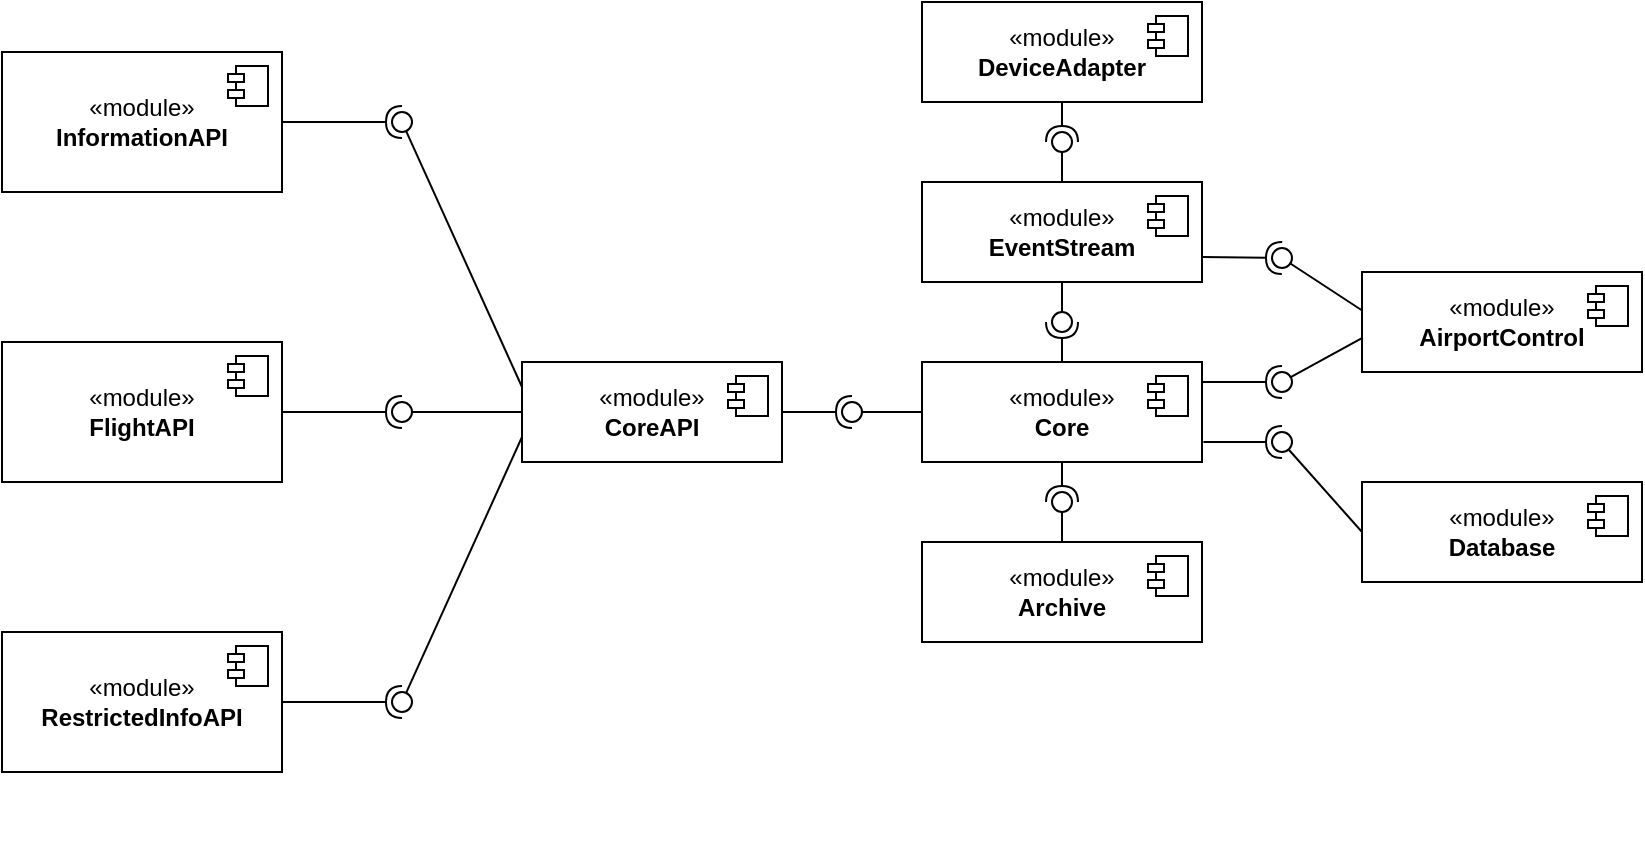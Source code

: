 <mxfile version="23.1.6" type="github">
  <diagram name="Page-1" id="HcmS3u_ktw_YCwsRuwHg">
    <mxGraphModel dx="1134" dy="821" grid="1" gridSize="10" guides="1" tooltips="1" connect="1" arrows="1" fold="1" page="1" pageScale="1" pageWidth="827" pageHeight="1169" math="0" shadow="0">
      <root>
        <mxCell id="0" />
        <mxCell id="1" parent="0" />
        <mxCell id="WJw3mbz3F_eYc_uWYeea-5" value="«module»&lt;br&gt;&lt;b&gt;InformationAPI&lt;/b&gt;" style="html=1;dropTarget=0;whiteSpace=wrap;" parent="1" vertex="1">
          <mxGeometry x="80" y="65" width="140" height="70" as="geometry" />
        </mxCell>
        <mxCell id="WJw3mbz3F_eYc_uWYeea-6" value="" style="shape=module;jettyWidth=8;jettyHeight=4;" parent="WJw3mbz3F_eYc_uWYeea-5" vertex="1">
          <mxGeometry x="1" width="20" height="20" relative="1" as="geometry">
            <mxPoint x="-27" y="7" as="offset" />
          </mxGeometry>
        </mxCell>
        <mxCell id="WJw3mbz3F_eYc_uWYeea-7" value="«module»&lt;br&gt;&lt;b&gt;FlightAPI&lt;/b&gt;" style="html=1;dropTarget=0;whiteSpace=wrap;" parent="1" vertex="1">
          <mxGeometry x="80" y="210" width="140" height="70" as="geometry" />
        </mxCell>
        <mxCell id="WJw3mbz3F_eYc_uWYeea-8" value="" style="shape=module;jettyWidth=8;jettyHeight=4;" parent="WJw3mbz3F_eYc_uWYeea-7" vertex="1">
          <mxGeometry x="1" width="20" height="20" relative="1" as="geometry">
            <mxPoint x="-27" y="7" as="offset" />
          </mxGeometry>
        </mxCell>
        <mxCell id="WJw3mbz3F_eYc_uWYeea-9" value="«module»&lt;br&gt;&lt;b&gt;RestrictedInfoAPI&lt;/b&gt;" style="html=1;dropTarget=0;whiteSpace=wrap;" parent="1" vertex="1">
          <mxGeometry x="80" y="355" width="140" height="70" as="geometry" />
        </mxCell>
        <mxCell id="WJw3mbz3F_eYc_uWYeea-10" value="" style="shape=module;jettyWidth=8;jettyHeight=4;" parent="WJw3mbz3F_eYc_uWYeea-9" vertex="1">
          <mxGeometry x="1" width="20" height="20" relative="1" as="geometry">
            <mxPoint x="-27" y="7" as="offset" />
          </mxGeometry>
        </mxCell>
        <mxCell id="WJw3mbz3F_eYc_uWYeea-11" value="«module»&lt;br&gt;&lt;b&gt;Core&lt;/b&gt;" style="html=1;dropTarget=0;whiteSpace=wrap;" parent="1" vertex="1">
          <mxGeometry x="540" y="220" width="140" height="50" as="geometry" />
        </mxCell>
        <mxCell id="WJw3mbz3F_eYc_uWYeea-12" value="" style="shape=module;jettyWidth=8;jettyHeight=4;" parent="WJw3mbz3F_eYc_uWYeea-11" vertex="1">
          <mxGeometry x="1" width="20" height="20" relative="1" as="geometry">
            <mxPoint x="-27" y="7" as="offset" />
          </mxGeometry>
        </mxCell>
        <mxCell id="WJw3mbz3F_eYc_uWYeea-15" value="«module»&lt;br&gt;&lt;b&gt;EventStream&lt;/b&gt;" style="html=1;dropTarget=0;whiteSpace=wrap;" parent="1" vertex="1">
          <mxGeometry x="540" y="130" width="140" height="50" as="geometry" />
        </mxCell>
        <mxCell id="WJw3mbz3F_eYc_uWYeea-16" value="" style="shape=module;jettyWidth=8;jettyHeight=4;" parent="WJw3mbz3F_eYc_uWYeea-15" vertex="1">
          <mxGeometry x="1" width="20" height="20" relative="1" as="geometry">
            <mxPoint x="-27" y="7" as="offset" />
          </mxGeometry>
        </mxCell>
        <mxCell id="WJw3mbz3F_eYc_uWYeea-27" value="" style="rounded=0;orthogonalLoop=1;jettySize=auto;html=1;endArrow=halfCircle;endFill=0;endSize=6;strokeWidth=1;sketch=0;exitX=1;exitY=0.5;exitDx=0;exitDy=0;" parent="1" source="WJw3mbz3F_eYc_uWYeea-5" edge="1">
          <mxGeometry relative="1" as="geometry">
            <mxPoint x="390" y="105" as="sourcePoint" />
            <mxPoint x="280" y="100" as="targetPoint" />
          </mxGeometry>
        </mxCell>
        <mxCell id="WJw3mbz3F_eYc_uWYeea-29" value="" style="ellipse;whiteSpace=wrap;html=1;align=center;aspect=fixed;fillColor=none;strokeColor=none;resizable=0;perimeter=centerPerimeter;rotatable=0;allowArrows=0;points=[];outlineConnect=1;" parent="1" vertex="1">
          <mxGeometry x="330" y="100" width="10" height="10" as="geometry" />
        </mxCell>
        <mxCell id="WJw3mbz3F_eYc_uWYeea-30" value="" style="rounded=0;orthogonalLoop=1;jettySize=auto;html=1;endArrow=halfCircle;endFill=0;endSize=6;strokeWidth=1;sketch=0;fontSize=12;curved=1;exitX=1;exitY=0.5;exitDx=0;exitDy=0;" parent="1" source="WJw3mbz3F_eYc_uWYeea-7" edge="1">
          <mxGeometry relative="1" as="geometry">
            <mxPoint x="425" y="255" as="sourcePoint" />
            <mxPoint x="280" y="245" as="targetPoint" />
          </mxGeometry>
        </mxCell>
        <mxCell id="WJw3mbz3F_eYc_uWYeea-31" value="" style="ellipse;whiteSpace=wrap;html=1;align=center;aspect=fixed;fillColor=none;strokeColor=none;resizable=0;perimeter=centerPerimeter;rotatable=0;allowArrows=0;points=[];outlineConnect=1;" parent="1" vertex="1">
          <mxGeometry x="400" y="250" width="10" height="10" as="geometry" />
        </mxCell>
        <mxCell id="WJw3mbz3F_eYc_uWYeea-33" value="" style="rounded=0;orthogonalLoop=1;jettySize=auto;html=1;endArrow=halfCircle;endFill=0;endSize=6;strokeWidth=1;sketch=0;fontSize=12;curved=1;exitX=1;exitY=0.5;exitDx=0;exitDy=0;" parent="1" source="WJw3mbz3F_eYc_uWYeea-9" edge="1">
          <mxGeometry relative="1" as="geometry">
            <mxPoint x="335" y="405" as="sourcePoint" />
            <mxPoint x="280" y="390" as="targetPoint" />
          </mxGeometry>
        </mxCell>
        <mxCell id="WJw3mbz3F_eYc_uWYeea-34" value="" style="ellipse;whiteSpace=wrap;html=1;align=center;aspect=fixed;fillColor=none;strokeColor=none;resizable=0;perimeter=centerPerimeter;rotatable=0;allowArrows=0;points=[];outlineConnect=1;" parent="1" vertex="1">
          <mxGeometry x="310" y="400" width="10" height="10" as="geometry" />
        </mxCell>
        <mxCell id="WJw3mbz3F_eYc_uWYeea-35" value="«module»&lt;br&gt;&lt;b&gt;CoreAPI&lt;/b&gt;" style="html=1;dropTarget=0;whiteSpace=wrap;" parent="1" vertex="1">
          <mxGeometry x="340" y="220" width="130" height="50" as="geometry" />
        </mxCell>
        <mxCell id="WJw3mbz3F_eYc_uWYeea-36" value="" style="shape=module;jettyWidth=8;jettyHeight=4;" parent="WJw3mbz3F_eYc_uWYeea-35" vertex="1">
          <mxGeometry x="1" width="20" height="20" relative="1" as="geometry">
            <mxPoint x="-27" y="7" as="offset" />
          </mxGeometry>
        </mxCell>
        <mxCell id="WJw3mbz3F_eYc_uWYeea-46" value="" style="rounded=0;orthogonalLoop=1;jettySize=auto;html=1;endArrow=oval;endFill=0;sketch=0;sourcePerimeterSpacing=0;targetPerimeterSpacing=0;endSize=10;exitX=0;exitY=0.5;exitDx=0;exitDy=0;" parent="1" source="WJw3mbz3F_eYc_uWYeea-35" edge="1">
          <mxGeometry relative="1" as="geometry">
            <mxPoint x="410" y="65" as="sourcePoint" />
            <mxPoint x="280" y="245" as="targetPoint" />
          </mxGeometry>
        </mxCell>
        <mxCell id="WJw3mbz3F_eYc_uWYeea-47" value="" style="rounded=0;orthogonalLoop=1;jettySize=auto;html=1;endArrow=oval;endFill=0;sketch=0;sourcePerimeterSpacing=0;targetPerimeterSpacing=0;endSize=10;exitX=0;exitY=0.25;exitDx=0;exitDy=0;" parent="1" source="WJw3mbz3F_eYc_uWYeea-35" edge="1">
          <mxGeometry relative="1" as="geometry">
            <mxPoint x="410" y="65" as="sourcePoint" />
            <mxPoint x="280" y="100" as="targetPoint" />
          </mxGeometry>
        </mxCell>
        <mxCell id="WJw3mbz3F_eYc_uWYeea-48" value="" style="rounded=0;orthogonalLoop=1;jettySize=auto;html=1;endArrow=oval;endFill=0;sketch=0;sourcePerimeterSpacing=0;targetPerimeterSpacing=0;endSize=10;exitX=0;exitY=0.75;exitDx=0;exitDy=0;" parent="1" source="WJw3mbz3F_eYc_uWYeea-35" edge="1">
          <mxGeometry relative="1" as="geometry">
            <mxPoint x="410" y="65" as="sourcePoint" />
            <mxPoint x="280" y="390" as="targetPoint" />
          </mxGeometry>
        </mxCell>
        <mxCell id="WJw3mbz3F_eYc_uWYeea-51" value="" style="rounded=0;orthogonalLoop=1;jettySize=auto;html=1;endArrow=halfCircle;endFill=0;endSize=6;strokeWidth=1;sketch=0;exitX=1;exitY=0.5;exitDx=0;exitDy=0;" parent="1" source="WJw3mbz3F_eYc_uWYeea-35" target="WJw3mbz3F_eYc_uWYeea-53" edge="1">
          <mxGeometry relative="1" as="geometry">
            <mxPoint x="470" y="285" as="sourcePoint" />
          </mxGeometry>
        </mxCell>
        <mxCell id="WJw3mbz3F_eYc_uWYeea-54" value="" style="rounded=0;orthogonalLoop=1;jettySize=auto;html=1;endArrow=oval;endFill=0;sketch=0;sourcePerimeterSpacing=0;targetPerimeterSpacing=0;endSize=10;exitX=0;exitY=0.5;exitDx=0;exitDy=0;" parent="1" source="WJw3mbz3F_eYc_uWYeea-11" target="WJw3mbz3F_eYc_uWYeea-53" edge="1">
          <mxGeometry relative="1" as="geometry">
            <mxPoint x="540" y="245" as="sourcePoint" />
            <mxPoint x="500" y="250" as="targetPoint" />
          </mxGeometry>
        </mxCell>
        <mxCell id="WJw3mbz3F_eYc_uWYeea-53" value="" style="ellipse;whiteSpace=wrap;html=1;align=center;aspect=fixed;fillColor=none;strokeColor=none;resizable=0;perimeter=centerPerimeter;rotatable=0;allowArrows=0;points=[];outlineConnect=1;" parent="1" vertex="1">
          <mxGeometry x="500" y="240" width="10" height="10" as="geometry" />
        </mxCell>
        <mxCell id="WJw3mbz3F_eYc_uWYeea-62" value="«module»&lt;br&gt;&lt;b&gt;AirportControl&lt;/b&gt;" style="html=1;dropTarget=0;whiteSpace=wrap;" parent="1" vertex="1">
          <mxGeometry x="760" y="175" width="140" height="50" as="geometry" />
        </mxCell>
        <mxCell id="WJw3mbz3F_eYc_uWYeea-63" value="" style="shape=module;jettyWidth=8;jettyHeight=4;" parent="WJw3mbz3F_eYc_uWYeea-62" vertex="1">
          <mxGeometry x="1" width="20" height="20" relative="1" as="geometry">
            <mxPoint x="-27" y="7" as="offset" />
          </mxGeometry>
        </mxCell>
        <mxCell id="WJw3mbz3F_eYc_uWYeea-64" value="«module»&lt;br&gt;&lt;b&gt;DeviceAdapter&lt;/b&gt;" style="html=1;dropTarget=0;whiteSpace=wrap;" parent="1" vertex="1">
          <mxGeometry x="540" y="40" width="140" height="50" as="geometry" />
        </mxCell>
        <mxCell id="WJw3mbz3F_eYc_uWYeea-65" value="" style="shape=module;jettyWidth=8;jettyHeight=4;" parent="WJw3mbz3F_eYc_uWYeea-64" vertex="1">
          <mxGeometry x="1" width="20" height="20" relative="1" as="geometry">
            <mxPoint x="-27" y="7" as="offset" />
          </mxGeometry>
        </mxCell>
        <mxCell id="WJw3mbz3F_eYc_uWYeea-66" value="" style="rounded=0;orthogonalLoop=1;jettySize=auto;html=1;endArrow=halfCircle;endFill=0;endSize=6;strokeWidth=1;sketch=0;exitX=0.5;exitY=1;exitDx=0;exitDy=0;" parent="1" source="WJw3mbz3F_eYc_uWYeea-64" edge="1">
          <mxGeometry relative="1" as="geometry">
            <mxPoint x="720" y="375" as="sourcePoint" />
            <mxPoint x="610" y="110" as="targetPoint" />
          </mxGeometry>
        </mxCell>
        <mxCell id="WJw3mbz3F_eYc_uWYeea-67" value="" style="rounded=0;orthogonalLoop=1;jettySize=auto;html=1;endArrow=oval;endFill=0;sketch=0;sourcePerimeterSpacing=0;targetPerimeterSpacing=0;endSize=10;exitX=0.5;exitY=0;exitDx=0;exitDy=0;" parent="1" source="WJw3mbz3F_eYc_uWYeea-15" edge="1">
          <mxGeometry relative="1" as="geometry">
            <mxPoint x="680" y="375" as="sourcePoint" />
            <mxPoint x="610" y="110" as="targetPoint" />
          </mxGeometry>
        </mxCell>
        <mxCell id="WJw3mbz3F_eYc_uWYeea-68" value="" style="ellipse;whiteSpace=wrap;html=1;align=center;aspect=fixed;fillColor=none;strokeColor=none;resizable=0;perimeter=centerPerimeter;rotatable=0;allowArrows=0;points=[];outlineConnect=1;" parent="1" vertex="1">
          <mxGeometry x="695" y="370" width="10" height="10" as="geometry" />
        </mxCell>
        <mxCell id="WJw3mbz3F_eYc_uWYeea-70" value="" style="ellipse;whiteSpace=wrap;html=1;align=center;aspect=fixed;fillColor=none;strokeColor=none;resizable=0;perimeter=centerPerimeter;rotatable=0;allowArrows=0;points=[];outlineConnect=1;" parent="1" vertex="1">
          <mxGeometry x="470" y="450" width="10" height="10" as="geometry" />
        </mxCell>
        <mxCell id="WJw3mbz3F_eYc_uWYeea-71" value="" style="rounded=0;orthogonalLoop=1;jettySize=auto;html=1;endArrow=halfCircle;endFill=0;endSize=6;strokeWidth=1;sketch=0;exitX=0.5;exitY=0;exitDx=0;exitDy=0;" parent="1" source="WJw3mbz3F_eYc_uWYeea-11" edge="1">
          <mxGeometry relative="1" as="geometry">
            <mxPoint x="580" y="365" as="sourcePoint" />
            <mxPoint x="610" y="200" as="targetPoint" />
          </mxGeometry>
        </mxCell>
        <mxCell id="WJw3mbz3F_eYc_uWYeea-72" value="" style="rounded=0;orthogonalLoop=1;jettySize=auto;html=1;endArrow=oval;endFill=0;sketch=0;sourcePerimeterSpacing=0;targetPerimeterSpacing=0;endSize=10;exitX=0.5;exitY=1;exitDx=0;exitDy=0;" parent="1" source="WJw3mbz3F_eYc_uWYeea-15" edge="1">
          <mxGeometry relative="1" as="geometry">
            <mxPoint x="540" y="365" as="sourcePoint" />
            <mxPoint x="610" y="200" as="targetPoint" />
          </mxGeometry>
        </mxCell>
        <mxCell id="WJw3mbz3F_eYc_uWYeea-73" value="" style="ellipse;whiteSpace=wrap;html=1;align=center;aspect=fixed;fillColor=none;strokeColor=none;resizable=0;perimeter=centerPerimeter;rotatable=0;allowArrows=0;points=[];outlineConnect=1;" parent="1" vertex="1">
          <mxGeometry x="555" y="360" width="10" height="10" as="geometry" />
        </mxCell>
        <mxCell id="WJw3mbz3F_eYc_uWYeea-74" value="" style="rounded=0;orthogonalLoop=1;jettySize=auto;html=1;endArrow=halfCircle;endFill=0;endSize=6;strokeWidth=1;sketch=0;exitX=1;exitY=0.75;exitDx=0;exitDy=0;" parent="1" source="WJw3mbz3F_eYc_uWYeea-15" edge="1">
          <mxGeometry relative="1" as="geometry">
            <mxPoint x="800" y="285" as="sourcePoint" />
            <mxPoint x="720" y="168" as="targetPoint" />
          </mxGeometry>
        </mxCell>
        <mxCell id="WJw3mbz3F_eYc_uWYeea-75" value="" style="rounded=0;orthogonalLoop=1;jettySize=auto;html=1;endArrow=oval;endFill=0;sketch=0;sourcePerimeterSpacing=0;targetPerimeterSpacing=0;endSize=10;exitX=-0.002;exitY=0.38;exitDx=0;exitDy=0;exitPerimeter=0;" parent="1" source="WJw3mbz3F_eYc_uWYeea-62" edge="1">
          <mxGeometry relative="1" as="geometry">
            <mxPoint x="760" y="180" as="sourcePoint" />
            <mxPoint x="720" y="168" as="targetPoint" />
          </mxGeometry>
        </mxCell>
        <mxCell id="WJw3mbz3F_eYc_uWYeea-76" value="" style="ellipse;whiteSpace=wrap;html=1;align=center;aspect=fixed;fillColor=none;strokeColor=none;resizable=0;perimeter=centerPerimeter;rotatable=0;allowArrows=0;points=[];outlineConnect=1;" parent="1" vertex="1">
          <mxGeometry x="775" y="280" width="10" height="10" as="geometry" />
        </mxCell>
        <mxCell id="WJw3mbz3F_eYc_uWYeea-77" value="" style="rounded=0;orthogonalLoop=1;jettySize=auto;html=1;endArrow=halfCircle;endFill=0;endSize=6;strokeWidth=1;sketch=0;" parent="1" edge="1">
          <mxGeometry relative="1" as="geometry">
            <mxPoint x="680" y="230" as="sourcePoint" />
            <mxPoint x="720" y="230" as="targetPoint" />
          </mxGeometry>
        </mxCell>
        <mxCell id="WJw3mbz3F_eYc_uWYeea-78" value="" style="rounded=0;orthogonalLoop=1;jettySize=auto;html=1;endArrow=oval;endFill=0;sketch=0;sourcePerimeterSpacing=0;targetPerimeterSpacing=0;endSize=10;exitX=0.003;exitY=0.656;exitDx=0;exitDy=0;exitPerimeter=0;" parent="1" source="WJw3mbz3F_eYc_uWYeea-62" target="WJw3mbz3F_eYc_uWYeea-79" edge="1">
          <mxGeometry relative="1" as="geometry">
            <mxPoint x="720" y="265" as="sourcePoint" />
          </mxGeometry>
        </mxCell>
        <mxCell id="WJw3mbz3F_eYc_uWYeea-79" value="" style="ellipse;whiteSpace=wrap;html=1;align=center;aspect=fixed;fillColor=none;strokeColor=none;resizable=0;perimeter=centerPerimeter;rotatable=0;allowArrows=0;points=[];outlineConnect=1;" parent="1" vertex="1">
          <mxGeometry x="715" y="225" width="10" height="10" as="geometry" />
        </mxCell>
        <mxCell id="49DgqGdskVRsLcC14b9Y-1" value="«module»&lt;br&gt;&lt;b&gt;Archive&lt;/b&gt;" style="html=1;dropTarget=0;whiteSpace=wrap;" parent="1" vertex="1">
          <mxGeometry x="540" y="310" width="140" height="50" as="geometry" />
        </mxCell>
        <mxCell id="49DgqGdskVRsLcC14b9Y-2" value="" style="shape=module;jettyWidth=8;jettyHeight=4;" parent="49DgqGdskVRsLcC14b9Y-1" vertex="1">
          <mxGeometry x="1" width="20" height="20" relative="1" as="geometry">
            <mxPoint x="-27" y="7" as="offset" />
          </mxGeometry>
        </mxCell>
        <mxCell id="49DgqGdskVRsLcC14b9Y-3" value="" style="rounded=0;orthogonalLoop=1;jettySize=auto;html=1;endArrow=halfCircle;endFill=0;endSize=6;strokeWidth=1;sketch=0;exitX=0.5;exitY=1;exitDx=0;exitDy=0;" parent="1" source="WJw3mbz3F_eYc_uWYeea-11" edge="1">
          <mxGeometry relative="1" as="geometry">
            <mxPoint x="500" y="325" as="sourcePoint" />
            <mxPoint x="610" y="290" as="targetPoint" />
          </mxGeometry>
        </mxCell>
        <mxCell id="49DgqGdskVRsLcC14b9Y-4" value="" style="rounded=0;orthogonalLoop=1;jettySize=auto;html=1;endArrow=oval;endFill=0;sketch=0;sourcePerimeterSpacing=0;targetPerimeterSpacing=0;endSize=10;exitX=0.5;exitY=0;exitDx=0;exitDy=0;" parent="1" source="49DgqGdskVRsLcC14b9Y-1" edge="1">
          <mxGeometry relative="1" as="geometry">
            <mxPoint x="460" y="325" as="sourcePoint" />
            <mxPoint x="610" y="290" as="targetPoint" />
          </mxGeometry>
        </mxCell>
        <mxCell id="49DgqGdskVRsLcC14b9Y-5" value="" style="ellipse;whiteSpace=wrap;html=1;align=center;aspect=fixed;fillColor=none;strokeColor=none;resizable=0;perimeter=centerPerimeter;rotatable=0;allowArrows=0;points=[];outlineConnect=1;" parent="1" vertex="1">
          <mxGeometry x="475" y="320" width="10" height="10" as="geometry" />
        </mxCell>
        <mxCell id="K5AJ4Rv1wtPMsswv_Lw_-1" value="«module»&lt;br&gt;&lt;b&gt;Database&lt;/b&gt;" style="html=1;dropTarget=0;whiteSpace=wrap;" parent="1" vertex="1">
          <mxGeometry x="760" y="280" width="140" height="50" as="geometry" />
        </mxCell>
        <mxCell id="K5AJ4Rv1wtPMsswv_Lw_-2" value="" style="shape=module;jettyWidth=8;jettyHeight=4;" parent="K5AJ4Rv1wtPMsswv_Lw_-1" vertex="1">
          <mxGeometry x="1" width="20" height="20" relative="1" as="geometry">
            <mxPoint x="-27" y="7" as="offset" />
          </mxGeometry>
        </mxCell>
        <mxCell id="K5AJ4Rv1wtPMsswv_Lw_-3" value="" style="rounded=0;orthogonalLoop=1;jettySize=auto;html=1;endArrow=halfCircle;endFill=0;endSize=6;strokeWidth=1;sketch=0;exitX=1.005;exitY=0.8;exitDx=0;exitDy=0;exitPerimeter=0;" parent="1" source="WJw3mbz3F_eYc_uWYeea-11" edge="1">
          <mxGeometry relative="1" as="geometry">
            <mxPoint x="740" y="365" as="sourcePoint" />
            <mxPoint x="720" y="260" as="targetPoint" />
          </mxGeometry>
        </mxCell>
        <mxCell id="K5AJ4Rv1wtPMsswv_Lw_-4" value="" style="rounded=0;orthogonalLoop=1;jettySize=auto;html=1;endArrow=oval;endFill=0;sketch=0;sourcePerimeterSpacing=0;targetPerimeterSpacing=0;endSize=10;exitX=0;exitY=0.5;exitDx=0;exitDy=0;" parent="1" source="K5AJ4Rv1wtPMsswv_Lw_-1" edge="1">
          <mxGeometry relative="1" as="geometry">
            <mxPoint x="700" y="365" as="sourcePoint" />
            <mxPoint x="720" y="260" as="targetPoint" />
          </mxGeometry>
        </mxCell>
        <mxCell id="K5AJ4Rv1wtPMsswv_Lw_-5" value="" style="ellipse;whiteSpace=wrap;html=1;align=center;aspect=fixed;fillColor=none;strokeColor=none;resizable=0;perimeter=centerPerimeter;rotatable=0;allowArrows=0;points=[];outlineConnect=1;" parent="1" vertex="1">
          <mxGeometry x="715" y="360" width="10" height="10" as="geometry" />
        </mxCell>
      </root>
    </mxGraphModel>
  </diagram>
</mxfile>
